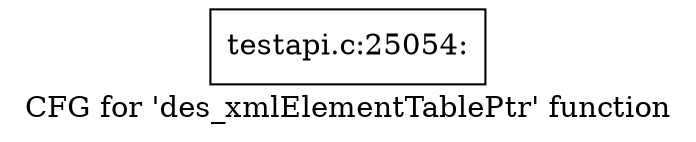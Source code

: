 digraph "CFG for 'des_xmlElementTablePtr' function" {
	label="CFG for 'des_xmlElementTablePtr' function";

	Node0x4e7bf60 [shape=record,label="{testapi.c:25054:}"];
}
